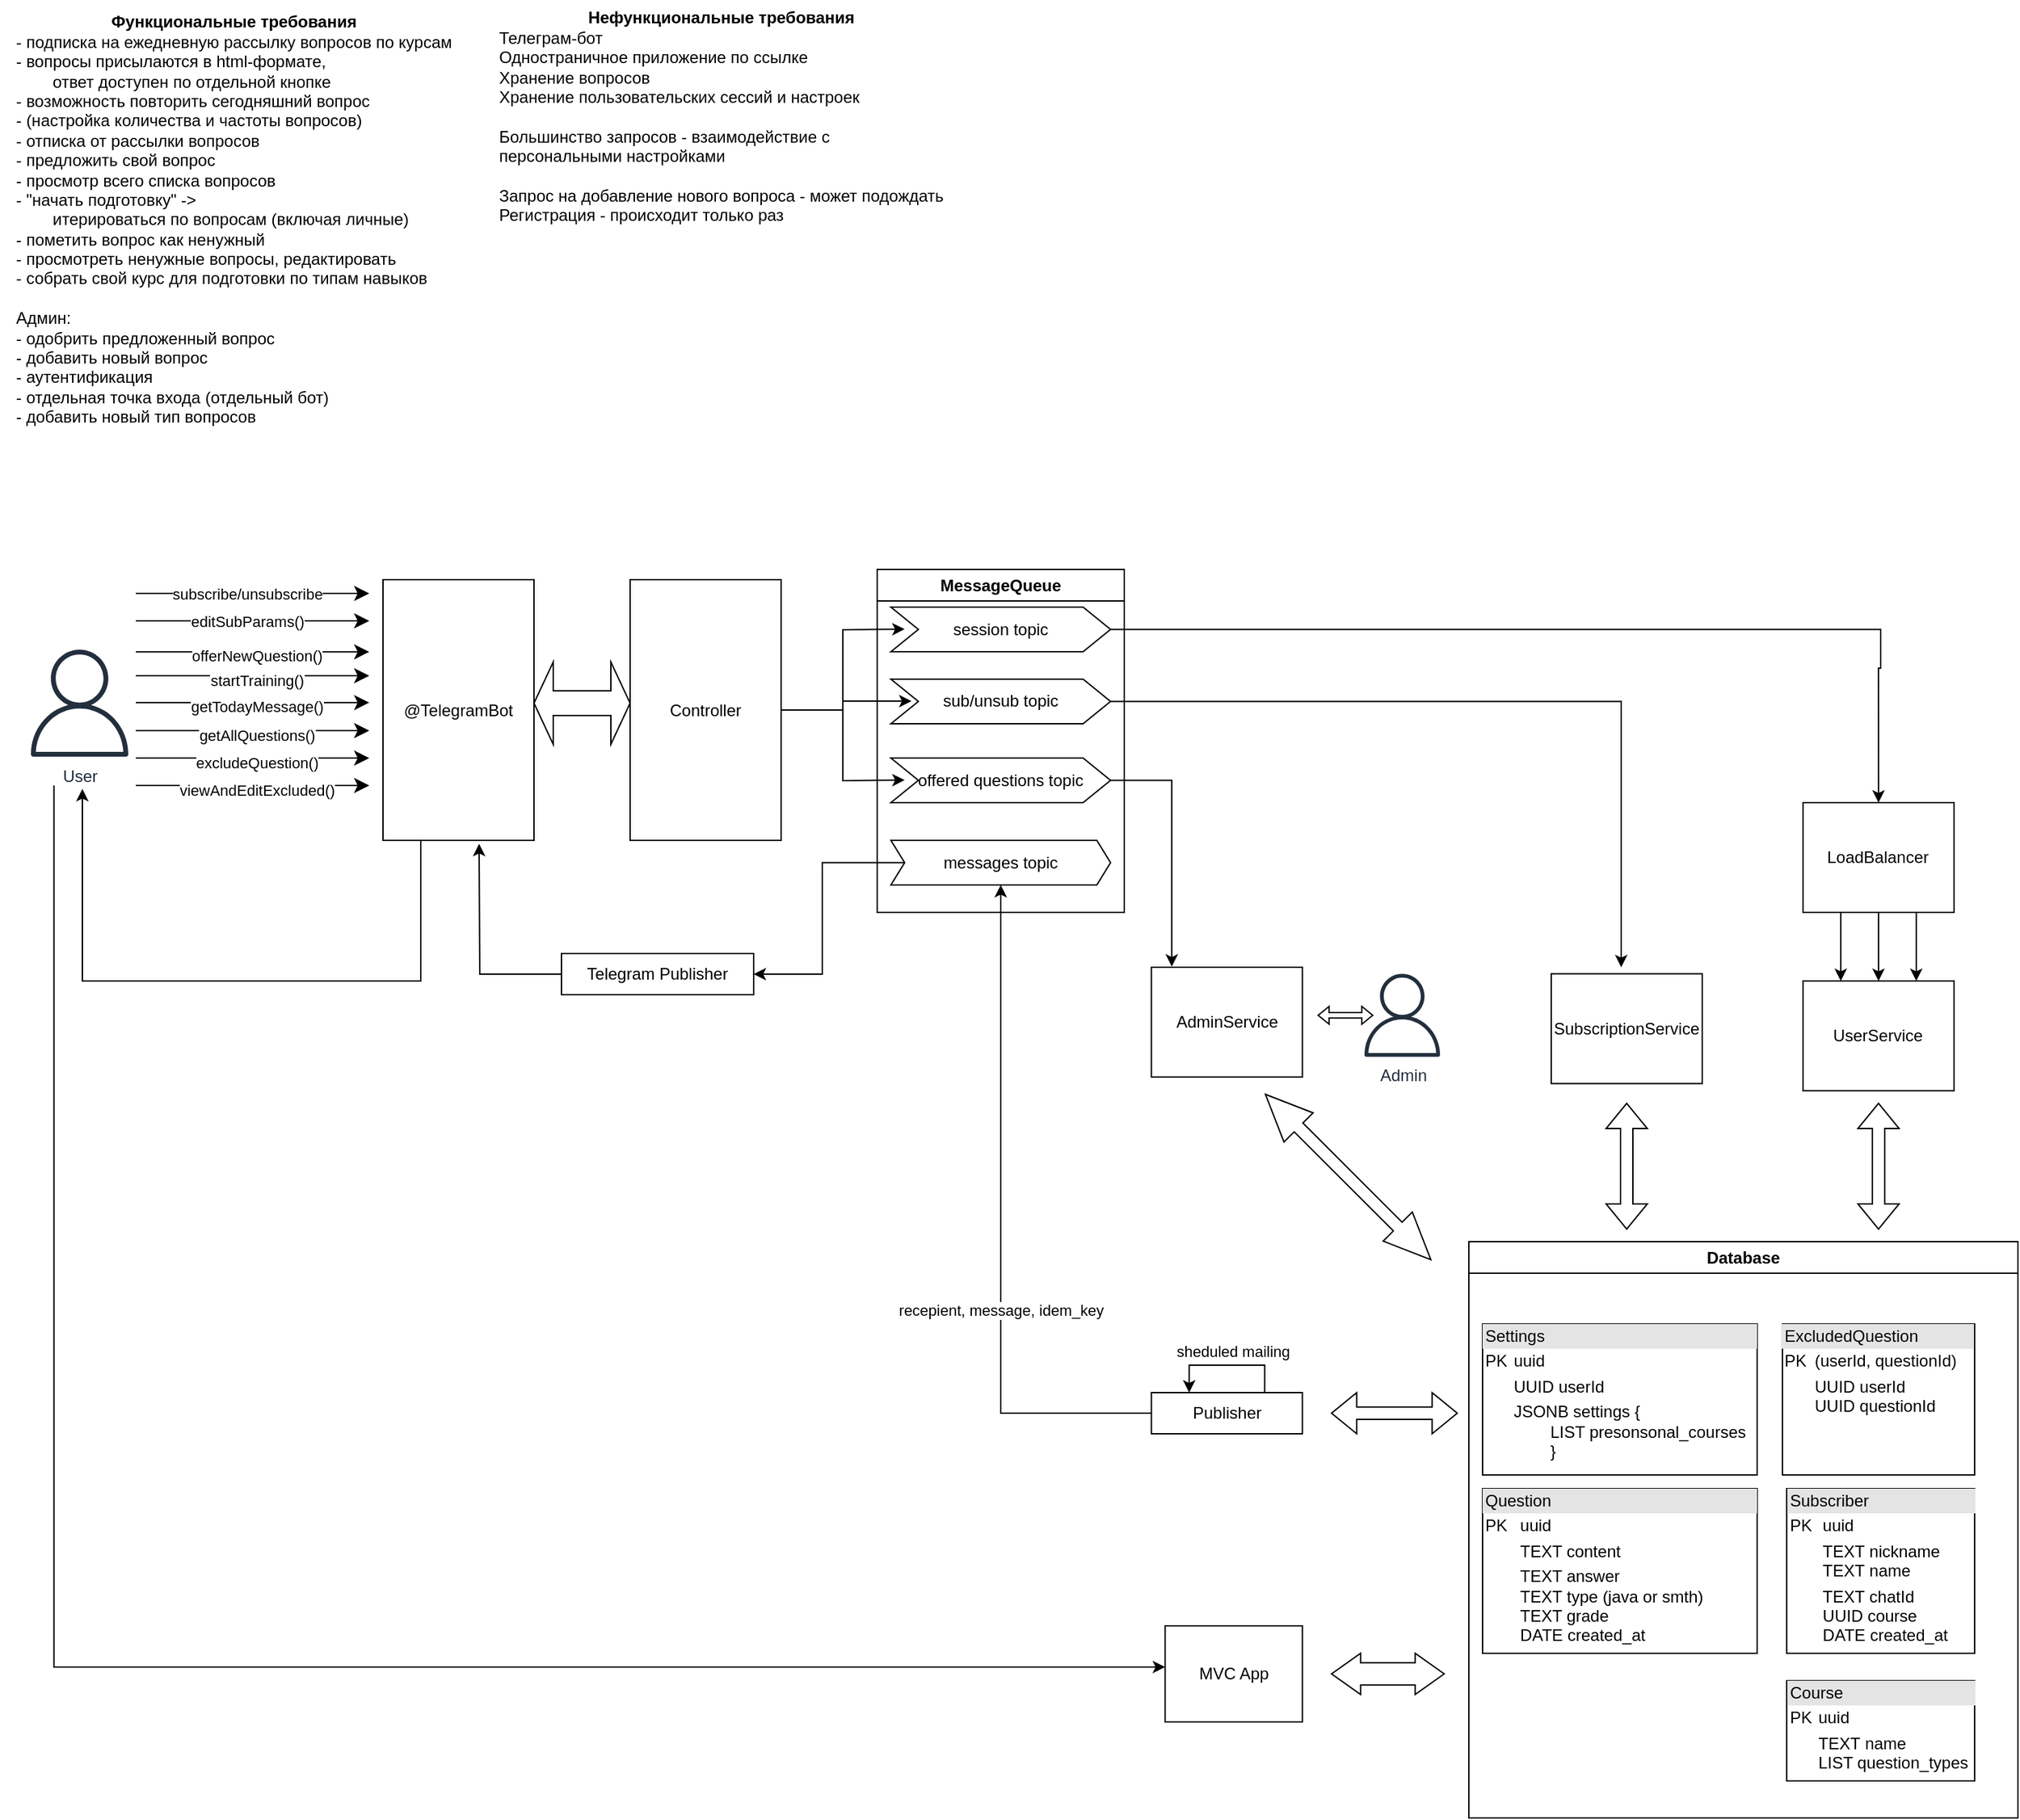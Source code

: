 <mxfile version="24.7.12">
  <diagram name="Страница — 1" id="NHzT-cjriv-6d1ryG_HA">
    <mxGraphModel dx="782" dy="439" grid="1" gridSize="10" guides="1" tooltips="1" connect="1" arrows="1" fold="1" page="1" pageScale="1" pageWidth="1169" pageHeight="827" math="0" shadow="0">
      <root>
        <mxCell id="0" />
        <mxCell id="1" parent="0" />
        <mxCell id="unwX76k_dKx1Uzxo_52H-1" value="&lt;b&gt;Функциональные требования&lt;/b&gt;&lt;div style=&quot;text-align: left;&quot;&gt;- подписка на ежедневную рассылку вопросов по курсам&lt;/div&gt;&lt;div style=&quot;text-align: left;&quot;&gt;- вопросы присылаются в html-формате,&amp;nbsp;&lt;/div&gt;&lt;div style=&quot;text-align: left;&quot;&gt;&lt;span style=&quot;white-space: pre;&quot;&gt;&#x9;&lt;/span&gt;ответ доступен по отдельной кнопке&amp;nbsp;&lt;/div&gt;&lt;div style=&quot;text-align: left;&quot;&gt;- возможность повторить сегодняшний вопрос&lt;/div&gt;&lt;div style=&quot;text-align: left;&quot;&gt;- (настройка количества и частоты вопросов)&lt;/div&gt;&lt;div style=&quot;text-align: left;&quot;&gt;- отписка от рассылки вопросов&lt;/div&gt;&lt;div style=&quot;text-align: left;&quot;&gt;- предложить свой вопрос&lt;/div&gt;&lt;div style=&quot;text-align: left;&quot;&gt;- просмотр всего списка вопросов&lt;/div&gt;&lt;div style=&quot;text-align: left;&quot;&gt;&lt;span style=&quot;background-color: initial;&quot;&gt;- &quot;начать подготовку&quot; -&amp;gt;&amp;nbsp;&lt;/span&gt;&lt;/div&gt;&lt;div style=&quot;text-align: left;&quot;&gt;&lt;span style=&quot;white-space: pre;&quot;&gt;&#x9;&lt;/span&gt;итерироваться по вопросам (включая личные)&lt;/div&gt;&lt;div style=&quot;text-align: left;&quot;&gt;- пометить вопрос как ненужный&lt;/div&gt;&lt;div style=&quot;text-align: left;&quot;&gt;- просмотреть ненужные вопросы, редактировать&lt;/div&gt;&lt;div style=&quot;text-align: left;&quot;&gt;- собрать свой курс для подготовки по типам навыков&lt;/div&gt;&lt;div style=&quot;text-align: left;&quot;&gt;&lt;br&gt;&lt;/div&gt;&lt;div style=&quot;text-align: left;&quot;&gt;Админ:&lt;br&gt;- одобрить предложенный вопрос&lt;br&gt;- добавить новый вопрос&lt;/div&gt;&lt;div style=&quot;text-align: left;&quot;&gt;- аутентификация&lt;/div&gt;&lt;div style=&quot;text-align: left;&quot;&gt;- отдельная точка входа (отдельный бот)&lt;/div&gt;&lt;div style=&quot;text-align: left;&quot;&gt;- добавить новый тип вопросов&lt;/div&gt;" style="text;html=1;align=center;verticalAlign=middle;resizable=0;points=[];autosize=1;strokeColor=none;fillColor=none;" parent="1" vertex="1">
          <mxGeometry x="10" y="5" width="340" height="320" as="geometry" />
        </mxCell>
        <mxCell id="unwX76k_dKx1Uzxo_52H-2" value="&lt;b&gt;Нефункциональные требования&lt;/b&gt;&lt;div style=&quot;text-align: left;&quot;&gt;Телеграм-бот&lt;/div&gt;&lt;div style=&quot;text-align: left;&quot;&gt;Одностраничное приложение по ссылке&lt;/div&gt;&lt;div style=&quot;text-align: left;&quot;&gt;Хранение вопросов&lt;/div&gt;&lt;div style=&quot;text-align: left;&quot;&gt;Хранение пользовательских сессий и настроек&lt;/div&gt;&lt;div style=&quot;text-align: left;&quot;&gt;&lt;br&gt;&lt;/div&gt;&lt;div style=&quot;text-align: left;&quot;&gt;Большинство запросов - взаимодействие с&lt;/div&gt;&lt;div style=&quot;text-align: left;&quot;&gt;персональными настройками&lt;/div&gt;&lt;div style=&quot;text-align: left;&quot;&gt;&lt;br&gt;&lt;/div&gt;&lt;div style=&quot;text-align: left;&quot;&gt;Запрос на добавление нового вопроса - может подождать&lt;/div&gt;&lt;div style=&quot;text-align: left;&quot;&gt;Регистрация - происходит только раз&lt;/div&gt;" style="text;html=1;align=center;verticalAlign=middle;resizable=0;points=[];autosize=1;strokeColor=none;fillColor=none;" parent="1" vertex="1">
          <mxGeometry x="360" y="5" width="350" height="170" as="geometry" />
        </mxCell>
        <mxCell id="unwX76k_dKx1Uzxo_52H-58" style="edgeStyle=orthogonalEdgeStyle;rounded=0;orthogonalLoop=1;jettySize=auto;html=1;" parent="1" target="unwX76k_dKx1Uzxo_52H-56" edge="1">
          <mxGeometry relative="1" as="geometry">
            <mxPoint x="49.3" y="577.5" as="sourcePoint" />
            <Array as="points">
              <mxPoint x="49" y="1220" />
            </Array>
            <mxPoint x="609.0" y="989.97" as="targetPoint" />
          </mxGeometry>
        </mxCell>
        <mxCell id="do9fAFMaDxFVRyvk2iv3-24" style="edgeStyle=orthogonalEdgeStyle;rounded=0;orthogonalLoop=1;jettySize=auto;html=1;exitX=0.25;exitY=1;exitDx=0;exitDy=0;" parent="1" source="unwX76k_dKx1Uzxo_52H-6" edge="1">
          <mxGeometry relative="1" as="geometry">
            <mxPoint x="70" y="580" as="targetPoint" />
            <Array as="points">
              <mxPoint x="317" y="720" />
              <mxPoint x="70" y="720" />
            </Array>
          </mxGeometry>
        </mxCell>
        <mxCell id="unwX76k_dKx1Uzxo_52H-6" value="@TelegramBot" style="html=1;whiteSpace=wrap;" parent="1" vertex="1">
          <mxGeometry x="289" y="427.5" width="110" height="190" as="geometry" />
        </mxCell>
        <mxCell id="unwX76k_dKx1Uzxo_52H-8" value="" style="edgeStyle=segmentEdgeStyle;endArrow=classic;html=1;curved=0;rounded=0;endSize=8;startSize=8;" parent="1" edge="1">
          <mxGeometry width="50" height="50" relative="1" as="geometry">
            <mxPoint x="109" y="457.5" as="sourcePoint" />
            <mxPoint x="279" y="457.5" as="targetPoint" />
            <Array as="points">
              <mxPoint x="249" y="457.5" />
            </Array>
          </mxGeometry>
        </mxCell>
        <mxCell id="unwX76k_dKx1Uzxo_52H-9" value="editSubParams()" style="edgeLabel;html=1;align=center;verticalAlign=middle;resizable=0;points=[];" parent="unwX76k_dKx1Uzxo_52H-8" vertex="1" connectable="0">
          <mxGeometry x="0.031" y="-3" relative="1" as="geometry">
            <mxPoint x="-7" y="-3" as="offset" />
          </mxGeometry>
        </mxCell>
        <mxCell id="unwX76k_dKx1Uzxo_52H-10" value="" style="edgeStyle=segmentEdgeStyle;endArrow=classic;html=1;curved=0;rounded=0;endSize=8;startSize=8;" parent="1" edge="1">
          <mxGeometry width="50" height="50" relative="1" as="geometry">
            <mxPoint x="109" y="480.08" as="sourcePoint" />
            <mxPoint x="279" y="480.08" as="targetPoint" />
            <Array as="points">
              <mxPoint x="249" y="480.08" />
            </Array>
          </mxGeometry>
        </mxCell>
        <mxCell id="unwX76k_dKx1Uzxo_52H-11" value="offerNewQuestion()" style="edgeLabel;html=1;align=center;verticalAlign=middle;resizable=0;points=[];" parent="unwX76k_dKx1Uzxo_52H-10" vertex="1" connectable="0">
          <mxGeometry x="0.031" y="-3" relative="1" as="geometry">
            <mxPoint as="offset" />
          </mxGeometry>
        </mxCell>
        <mxCell id="unwX76k_dKx1Uzxo_52H-14" value="" style="edgeStyle=segmentEdgeStyle;endArrow=classic;html=1;curved=0;rounded=0;endSize=8;startSize=8;" parent="1" edge="1">
          <mxGeometry width="50" height="50" relative="1" as="geometry">
            <mxPoint x="109" y="537.5" as="sourcePoint" />
            <mxPoint x="279" y="537.5" as="targetPoint" />
            <Array as="points">
              <mxPoint x="249" y="537.5" />
            </Array>
          </mxGeometry>
        </mxCell>
        <mxCell id="unwX76k_dKx1Uzxo_52H-15" value="getAllQuestions()" style="edgeLabel;html=1;align=center;verticalAlign=middle;resizable=0;points=[];" parent="unwX76k_dKx1Uzxo_52H-14" vertex="1" connectable="0">
          <mxGeometry x="0.031" y="-3" relative="1" as="geometry">
            <mxPoint as="offset" />
          </mxGeometry>
        </mxCell>
        <mxCell id="unwX76k_dKx1Uzxo_52H-16" value="" style="edgeStyle=segmentEdgeStyle;endArrow=classic;html=1;curved=0;rounded=0;endSize=8;startSize=8;" parent="1" edge="1">
          <mxGeometry width="50" height="50" relative="1" as="geometry">
            <mxPoint x="109" y="557.5" as="sourcePoint" />
            <mxPoint x="279" y="557.5" as="targetPoint" />
            <Array as="points">
              <mxPoint x="249" y="557.5" />
            </Array>
          </mxGeometry>
        </mxCell>
        <mxCell id="unwX76k_dKx1Uzxo_52H-17" value="excludeQuestion()" style="edgeLabel;html=1;align=center;verticalAlign=middle;resizable=0;points=[];" parent="unwX76k_dKx1Uzxo_52H-16" vertex="1" connectable="0">
          <mxGeometry x="0.031" y="-3" relative="1" as="geometry">
            <mxPoint as="offset" />
          </mxGeometry>
        </mxCell>
        <mxCell id="unwX76k_dKx1Uzxo_52H-19" value="" style="edgeStyle=segmentEdgeStyle;endArrow=classic;html=1;curved=0;rounded=0;endSize=8;startSize=8;" parent="1" edge="1">
          <mxGeometry width="50" height="50" relative="1" as="geometry">
            <mxPoint x="109" y="577.5" as="sourcePoint" />
            <mxPoint x="279" y="577.5" as="targetPoint" />
            <Array as="points">
              <mxPoint x="249" y="577.5" />
            </Array>
          </mxGeometry>
        </mxCell>
        <mxCell id="unwX76k_dKx1Uzxo_52H-20" value="viewAndEditExcluded()" style="edgeLabel;html=1;align=center;verticalAlign=middle;resizable=0;points=[];" parent="unwX76k_dKx1Uzxo_52H-19" vertex="1" connectable="0">
          <mxGeometry x="0.031" y="-3" relative="1" as="geometry">
            <mxPoint as="offset" />
          </mxGeometry>
        </mxCell>
        <mxCell id="unwX76k_dKx1Uzxo_52H-81" style="edgeStyle=orthogonalEdgeStyle;rounded=0;orthogonalLoop=1;jettySize=auto;html=1;exitX=1;exitY=0.5;exitDx=0;exitDy=0;" parent="1" source="unwX76k_dKx1Uzxo_52H-21" edge="1">
          <mxGeometry relative="1" as="geometry">
            <mxPoint x="669" y="463.5" as="targetPoint" />
          </mxGeometry>
        </mxCell>
        <mxCell id="unwX76k_dKx1Uzxo_52H-82" style="edgeStyle=orthogonalEdgeStyle;rounded=0;orthogonalLoop=1;jettySize=auto;html=1;exitX=1;exitY=0.5;exitDx=0;exitDy=0;" parent="1" edge="1">
          <mxGeometry relative="1" as="geometry">
            <mxPoint x="674" y="516" as="targetPoint" />
            <Array as="points">
              <mxPoint x="624" y="522" />
              <mxPoint x="624" y="516" />
            </Array>
            <mxPoint x="583" y="522.5" as="sourcePoint" />
          </mxGeometry>
        </mxCell>
        <mxCell id="unwX76k_dKx1Uzxo_52H-83" style="edgeStyle=orthogonalEdgeStyle;rounded=0;orthogonalLoop=1;jettySize=auto;html=1;exitX=1;exitY=0.5;exitDx=0;exitDy=0;" parent="1" source="unwX76k_dKx1Uzxo_52H-21" edge="1">
          <mxGeometry relative="1" as="geometry">
            <mxPoint x="669" y="573.5" as="targetPoint" />
          </mxGeometry>
        </mxCell>
        <mxCell id="unwX76k_dKx1Uzxo_52H-21" value="Controller" style="html=1;whiteSpace=wrap;" parent="1" vertex="1">
          <mxGeometry x="469" y="427.5" width="110" height="190" as="geometry" />
        </mxCell>
        <mxCell id="unwX76k_dKx1Uzxo_52H-22" value="" style="shape=doubleArrow;whiteSpace=wrap;html=1;" parent="1" vertex="1">
          <mxGeometry x="399" y="487.5" width="70" height="60" as="geometry" />
        </mxCell>
        <mxCell id="unwX76k_dKx1Uzxo_52H-26" value="" style="edgeStyle=segmentEdgeStyle;endArrow=classic;html=1;curved=0;rounded=0;endSize=8;startSize=8;" parent="1" edge="1">
          <mxGeometry width="50" height="50" relative="1" as="geometry">
            <mxPoint x="109" y="437.5" as="sourcePoint" />
            <mxPoint x="279" y="437.5" as="targetPoint" />
            <Array as="points">
              <mxPoint x="249" y="437.5" />
            </Array>
          </mxGeometry>
        </mxCell>
        <mxCell id="unwX76k_dKx1Uzxo_52H-27" value="subscribe/unsubscribe" style="edgeLabel;html=1;align=center;verticalAlign=middle;resizable=0;points=[];" parent="unwX76k_dKx1Uzxo_52H-26" vertex="1" connectable="0">
          <mxGeometry x="0.031" y="-3" relative="1" as="geometry">
            <mxPoint x="-7" y="-3" as="offset" />
          </mxGeometry>
        </mxCell>
        <mxCell id="unwX76k_dKx1Uzxo_52H-33" value="MessageQueue" style="swimlane;whiteSpace=wrap;html=1;" parent="1" vertex="1">
          <mxGeometry x="649" y="420" width="180" height="250" as="geometry">
            <mxRectangle x="620" y="170" width="130" height="30" as="alternateBounds" />
          </mxGeometry>
        </mxCell>
        <mxCell id="unwX76k_dKx1Uzxo_52H-36" value="session topic" style="shape=step;perimeter=stepPerimeter;whiteSpace=wrap;html=1;fixedSize=1;" parent="unwX76k_dKx1Uzxo_52H-33" vertex="1">
          <mxGeometry x="10" y="27.5" width="160" height="32.5" as="geometry" />
        </mxCell>
        <mxCell id="unwX76k_dKx1Uzxo_52H-37" value="sub/unsub topic" style="shape=step;perimeter=stepPerimeter;whiteSpace=wrap;html=1;fixedSize=1;" parent="unwX76k_dKx1Uzxo_52H-33" vertex="1">
          <mxGeometry x="10" y="80" width="160" height="32.5" as="geometry" />
        </mxCell>
        <mxCell id="unwX76k_dKx1Uzxo_52H-38" value="offered questions topic" style="shape=step;perimeter=stepPerimeter;whiteSpace=wrap;html=1;fixedSize=1;" parent="unwX76k_dKx1Uzxo_52H-33" vertex="1">
          <mxGeometry x="10" y="137.5" width="160" height="32.5" as="geometry" />
        </mxCell>
        <mxCell id="unwX76k_dKx1Uzxo_52H-66" value="messages topic" style="shape=step;perimeter=stepPerimeter;whiteSpace=wrap;html=1;fixedSize=1;size=10;" parent="unwX76k_dKx1Uzxo_52H-33" vertex="1">
          <mxGeometry x="10" y="197.5" width="160" height="32.5" as="geometry" />
        </mxCell>
        <mxCell id="unwX76k_dKx1Uzxo_52H-43" value="SubscriptionService" style="html=1;whiteSpace=wrap;" parent="1" vertex="1">
          <mxGeometry x="1140" y="714.75" width="110" height="80" as="geometry" />
        </mxCell>
        <mxCell id="unwX76k_dKx1Uzxo_52H-44" style="edgeStyle=orthogonalEdgeStyle;rounded=0;orthogonalLoop=1;jettySize=auto;html=1;exitX=1;exitY=0.5;exitDx=0;exitDy=0;" parent="1" source="unwX76k_dKx1Uzxo_52H-37" edge="1">
          <mxGeometry relative="1" as="geometry">
            <mxPoint x="1191" y="710" as="targetPoint" />
            <Array as="points">
              <mxPoint x="1191" y="516" />
            </Array>
          </mxGeometry>
        </mxCell>
        <mxCell id="unwX76k_dKx1Uzxo_52H-42" style="edgeStyle=orthogonalEdgeStyle;rounded=0;orthogonalLoop=1;jettySize=auto;html=1;exitX=1;exitY=0.5;exitDx=0;exitDy=0;entryX=0.135;entryY=-0.006;entryDx=0;entryDy=0;entryPerimeter=0;" parent="1" source="unwX76k_dKx1Uzxo_52H-38" target="E0ScL-8jHPoLQKclKh1x-1" edge="1">
          <mxGeometry relative="1" as="geometry">
            <mxPoint x="869" y="647.5" as="targetPoint" />
          </mxGeometry>
        </mxCell>
        <mxCell id="unwX76k_dKx1Uzxo_52H-51" style="edgeStyle=orthogonalEdgeStyle;rounded=0;orthogonalLoop=1;jettySize=auto;html=1;exitX=0.25;exitY=1;exitDx=0;exitDy=0;entryX=0.25;entryY=0;entryDx=0;entryDy=0;" parent="1" source="unwX76k_dKx1Uzxo_52H-45" target="unwX76k_dKx1Uzxo_52H-48" edge="1">
          <mxGeometry relative="1" as="geometry" />
        </mxCell>
        <mxCell id="unwX76k_dKx1Uzxo_52H-52" style="edgeStyle=orthogonalEdgeStyle;rounded=0;orthogonalLoop=1;jettySize=auto;html=1;exitX=0.5;exitY=1;exitDx=0;exitDy=0;entryX=0.5;entryY=0;entryDx=0;entryDy=0;" parent="1" source="unwX76k_dKx1Uzxo_52H-45" target="unwX76k_dKx1Uzxo_52H-48" edge="1">
          <mxGeometry relative="1" as="geometry" />
        </mxCell>
        <mxCell id="unwX76k_dKx1Uzxo_52H-53" style="edgeStyle=orthogonalEdgeStyle;rounded=0;orthogonalLoop=1;jettySize=auto;html=1;exitX=0.75;exitY=1;exitDx=0;exitDy=0;entryX=0.75;entryY=0;entryDx=0;entryDy=0;" parent="1" source="unwX76k_dKx1Uzxo_52H-45" target="unwX76k_dKx1Uzxo_52H-48" edge="1">
          <mxGeometry relative="1" as="geometry" />
        </mxCell>
        <mxCell id="unwX76k_dKx1Uzxo_52H-45" value="LoadBalancer" style="html=1;whiteSpace=wrap;" parent="1" vertex="1">
          <mxGeometry x="1323.44" y="590" width="110" height="80" as="geometry" />
        </mxCell>
        <mxCell id="unwX76k_dKx1Uzxo_52H-46" style="edgeStyle=orthogonalEdgeStyle;rounded=0;orthogonalLoop=1;jettySize=auto;html=1;exitX=1;exitY=0.5;exitDx=0;exitDy=0;entryX=0.5;entryY=0;entryDx=0;entryDy=0;" parent="1" source="unwX76k_dKx1Uzxo_52H-36" target="unwX76k_dKx1Uzxo_52H-45" edge="1">
          <mxGeometry relative="1" as="geometry">
            <mxPoint x="1350" y="492" as="targetPoint" />
            <Array as="points">
              <mxPoint x="1380" y="464" />
              <mxPoint x="1380" y="492" />
            </Array>
          </mxGeometry>
        </mxCell>
        <mxCell id="unwX76k_dKx1Uzxo_52H-48" value="UserService" style="html=1;whiteSpace=wrap;" parent="1" vertex="1">
          <mxGeometry x="1323.44" y="720" width="110" height="80" as="geometry" />
        </mxCell>
        <mxCell id="unwX76k_dKx1Uzxo_52H-56" value="MVC App" style="html=1;whiteSpace=wrap;" parent="1" vertex="1">
          <mxGeometry x="858.75" y="1190" width="100" height="70" as="geometry" />
        </mxCell>
        <mxCell id="unwX76k_dKx1Uzxo_52H-57" value="" style="shape=doubleArrow;whiteSpace=wrap;html=1;rotation=-180;arrowWidth=0.539;arrowSize=0.258;" parent="1" vertex="1">
          <mxGeometry x="980" y="1210" width="82.06" height="30" as="geometry" />
        </mxCell>
        <mxCell id="LJ0WtUnh6nf4_cgdIdeV-19" style="edgeStyle=orthogonalEdgeStyle;rounded=0;orthogonalLoop=1;jettySize=auto;html=1;exitX=0;exitY=0.5;exitDx=0;exitDy=0;entryX=0.5;entryY=1;entryDx=0;entryDy=0;" parent="1" source="unwX76k_dKx1Uzxo_52H-70" target="unwX76k_dKx1Uzxo_52H-66" edge="1">
          <mxGeometry relative="1" as="geometry" />
        </mxCell>
        <mxCell id="LJ0WtUnh6nf4_cgdIdeV-20" value="recepient, message, idem_key" style="edgeLabel;html=1;align=center;verticalAlign=middle;resizable=0;points=[];" parent="LJ0WtUnh6nf4_cgdIdeV-19" vertex="1" connectable="0">
          <mxGeometry x="0.375" y="-5" relative="1" as="geometry">
            <mxPoint x="-5" y="155" as="offset" />
          </mxGeometry>
        </mxCell>
        <mxCell id="unwX76k_dKx1Uzxo_52H-70" value="Publisher" style="html=1;whiteSpace=wrap;" parent="1" vertex="1">
          <mxGeometry x="848.75" y="1020" width="110" height="30" as="geometry" />
        </mxCell>
        <mxCell id="unwX76k_dKx1Uzxo_52H-89" value="&lt;div style=&quot;box-sizing:border-box;width:100%;background:#e4e4e4;padding:2px;&quot;&gt;Settings&lt;/div&gt;&lt;table style=&quot;width:100%;font-size:1em;&quot; cellpadding=&quot;2&quot; cellspacing=&quot;0&quot;&gt;&lt;tbody&gt;&lt;tr&gt;&lt;td&gt;PK&lt;/td&gt;&lt;td&gt;uuid&lt;/td&gt;&lt;/tr&gt;&lt;tr&gt;&lt;td&gt;&lt;br&gt;&lt;/td&gt;&lt;td&gt;UUID userId&lt;/td&gt;&lt;/tr&gt;&lt;tr&gt;&lt;td&gt;&lt;br&gt;&lt;/td&gt;&lt;td&gt;JSONB settings {&lt;br&gt;&lt;span style=&quot;white-space: pre;&quot;&gt;&#x9;&lt;/span&gt;LIST presonsonal_courses&lt;br&gt;&lt;span style=&quot;white-space: pre;&quot;&gt;&#x9;&lt;/span&gt;}&lt;/td&gt;&lt;/tr&gt;&lt;/tbody&gt;&lt;/table&gt;" style="verticalAlign=top;align=left;overflow=fill;html=1;whiteSpace=wrap;" parent="1" vertex="1">
          <mxGeometry x="1090" y="970" width="200" height="110" as="geometry" />
        </mxCell>
        <mxCell id="unwX76k_dKx1Uzxo_52H-98" value="" style="edgeStyle=segmentEdgeStyle;endArrow=classic;html=1;curved=0;rounded=0;endSize=8;startSize=8;" parent="1" edge="1">
          <mxGeometry width="50" height="50" relative="1" as="geometry">
            <mxPoint x="109" y="517.08" as="sourcePoint" />
            <mxPoint x="279" y="517.08" as="targetPoint" />
            <Array as="points">
              <mxPoint x="249" y="517.08" />
            </Array>
          </mxGeometry>
        </mxCell>
        <mxCell id="unwX76k_dKx1Uzxo_52H-99" value="getTodayMessage()" style="edgeLabel;html=1;align=center;verticalAlign=middle;resizable=0;points=[];" parent="unwX76k_dKx1Uzxo_52H-98" vertex="1" connectable="0">
          <mxGeometry x="0.031" y="-3" relative="1" as="geometry">
            <mxPoint as="offset" />
          </mxGeometry>
        </mxCell>
        <mxCell id="unwX76k_dKx1Uzxo_52H-100" value="" style="edgeStyle=segmentEdgeStyle;endArrow=classic;html=1;curved=0;rounded=0;endSize=8;startSize=8;" parent="1" edge="1">
          <mxGeometry width="50" height="50" relative="1" as="geometry">
            <mxPoint x="109" y="497.5" as="sourcePoint" />
            <mxPoint x="279" y="497.5" as="targetPoint" />
            <Array as="points">
              <mxPoint x="249" y="497.5" />
            </Array>
          </mxGeometry>
        </mxCell>
        <mxCell id="unwX76k_dKx1Uzxo_52H-101" value="startTraining()" style="edgeLabel;html=1;align=center;verticalAlign=middle;resizable=0;points=[];" parent="unwX76k_dKx1Uzxo_52H-100" vertex="1" connectable="0">
          <mxGeometry x="0.031" y="-3" relative="1" as="geometry">
            <mxPoint as="offset" />
          </mxGeometry>
        </mxCell>
        <mxCell id="do9fAFMaDxFVRyvk2iv3-5" style="edgeStyle=orthogonalEdgeStyle;rounded=0;orthogonalLoop=1;jettySize=auto;html=1;exitX=0;exitY=0.5;exitDx=0;exitDy=0;" parent="1" source="do9fAFMaDxFVRyvk2iv3-2" edge="1">
          <mxGeometry relative="1" as="geometry">
            <mxPoint x="359" y="620" as="targetPoint" />
          </mxGeometry>
        </mxCell>
        <mxCell id="do9fAFMaDxFVRyvk2iv3-2" value="Telegram Publisher" style="html=1;whiteSpace=wrap;" parent="1" vertex="1">
          <mxGeometry x="419" y="700" width="140" height="30" as="geometry" />
        </mxCell>
        <mxCell id="do9fAFMaDxFVRyvk2iv3-4" style="edgeStyle=orthogonalEdgeStyle;rounded=0;orthogonalLoop=1;jettySize=auto;html=1;entryX=1;entryY=0.5;entryDx=0;entryDy=0;" parent="1" source="unwX76k_dKx1Uzxo_52H-66" target="do9fAFMaDxFVRyvk2iv3-2" edge="1">
          <mxGeometry relative="1" as="geometry" />
        </mxCell>
        <mxCell id="do9fAFMaDxFVRyvk2iv3-6" value="User" style="sketch=0;outlineConnect=0;fontColor=#232F3E;gradientColor=none;fillColor=#232F3D;strokeColor=none;dashed=0;verticalLabelPosition=bottom;verticalAlign=top;align=center;html=1;fontSize=12;fontStyle=0;aspect=fixed;pointerEvents=1;shape=mxgraph.aws4.user;" parent="1" vertex="1">
          <mxGeometry x="29" y="478.5" width="78" height="78" as="geometry" />
        </mxCell>
        <mxCell id="E0ScL-8jHPoLQKclKh1x-1" value="AdminService" style="html=1;whiteSpace=wrap;" parent="1" vertex="1">
          <mxGeometry x="848.75" y="710" width="110" height="80" as="geometry" />
        </mxCell>
        <mxCell id="E0ScL-8jHPoLQKclKh1x-7" value="Admin" style="sketch=0;outlineConnect=0;fontColor=#232F3E;gradientColor=none;fillColor=#232F3D;strokeColor=none;dashed=0;verticalLabelPosition=bottom;verticalAlign=top;align=center;html=1;fontSize=12;fontStyle=0;aspect=fixed;pointerEvents=1;shape=mxgraph.aws4.user;" parent="1" vertex="1">
          <mxGeometry x="1001.25" y="714.75" width="60.5" height="60.5" as="geometry" />
        </mxCell>
        <mxCell id="E0ScL-8jHPoLQKclKh1x-8" value="" style="shape=doubleArrow;whiteSpace=wrap;html=1;rotation=-180;" parent="1" vertex="1">
          <mxGeometry x="970.25" y="738.5" width="39.75" height="13" as="geometry" />
        </mxCell>
        <mxCell id="LJ0WtUnh6nf4_cgdIdeV-21" value="Database" style="swimlane;whiteSpace=wrap;html=1;" parent="1" vertex="1">
          <mxGeometry x="1080" y="910" width="400" height="420" as="geometry" />
        </mxCell>
        <mxCell id="unwX76k_dKx1Uzxo_52H-87" value="&lt;div style=&quot;box-sizing:border-box;width:100%;background:#e4e4e4;padding:2px;&quot;&gt;Question&lt;/div&gt;&lt;table style=&quot;width:100%;font-size:1em;&quot; cellpadding=&quot;2&quot; cellspacing=&quot;0&quot;&gt;&lt;tbody&gt;&lt;tr&gt;&lt;td&gt;PK&lt;/td&gt;&lt;td&gt;uuid&lt;/td&gt;&lt;/tr&gt;&lt;tr&gt;&lt;td&gt;&lt;br&gt;&lt;/td&gt;&lt;td&gt;TEXT content&lt;/td&gt;&lt;/tr&gt;&lt;tr&gt;&lt;td&gt;&lt;/td&gt;&lt;td&gt;TEXT answer&lt;br&gt;TEXT&amp;nbsp;type (java or smth)&lt;br&gt;TEXT grade&lt;br&gt;DATE created_at&lt;br&gt;&lt;/td&gt;&lt;/tr&gt;&lt;/tbody&gt;&lt;/table&gt;" style="verticalAlign=top;align=left;overflow=fill;html=1;whiteSpace=wrap;" parent="LJ0WtUnh6nf4_cgdIdeV-21" vertex="1">
          <mxGeometry x="10" y="180" width="200" height="120" as="geometry" />
        </mxCell>
        <mxCell id="unwX76k_dKx1Uzxo_52H-93" value="&lt;div style=&quot;box-sizing:border-box;width:100%;background:#e4e4e4;padding:2px;&quot;&gt;ExcludedQuestion&lt;/div&gt;&lt;table style=&quot;width:100%;font-size:1em;&quot; cellpadding=&quot;2&quot; cellspacing=&quot;0&quot;&gt;&lt;tbody&gt;&lt;tr&gt;&lt;td&gt;PK&lt;/td&gt;&lt;td&gt;(userId, questionId)&lt;/td&gt;&lt;/tr&gt;&lt;tr&gt;&lt;td&gt;&lt;br&gt;&lt;/td&gt;&lt;td&gt;UUID userId&lt;br&gt;UUID questionId&lt;br&gt;&lt;/td&gt;&lt;/tr&gt;&lt;/tbody&gt;&lt;/table&gt;" style="verticalAlign=top;align=left;overflow=fill;html=1;whiteSpace=wrap;" parent="LJ0WtUnh6nf4_cgdIdeV-21" vertex="1">
          <mxGeometry x="228.44" y="60" width="140" height="110" as="geometry" />
        </mxCell>
        <mxCell id="unwX76k_dKx1Uzxo_52H-88" value="&lt;div style=&quot;box-sizing:border-box;width:100%;background:#e4e4e4;padding:2px;&quot;&gt;Subscriber&lt;/div&gt;&lt;table style=&quot;width:100%;font-size:1em;&quot; cellpadding=&quot;2&quot; cellspacing=&quot;0&quot;&gt;&lt;tbody&gt;&lt;tr&gt;&lt;td&gt;PK&lt;/td&gt;&lt;td&gt;uuid&lt;/td&gt;&lt;/tr&gt;&lt;tr&gt;&lt;td&gt;&lt;br&gt;&lt;/td&gt;&lt;td&gt;TEXT&amp;nbsp;nickname&lt;br&gt;TEXT&amp;nbsp;name&lt;span style=&quot;color: rgba(0, 0, 0, 0); font-family: monospace; font-size: 0px; text-wrap: nowrap;&quot;&gt;%3CmxGraphModel%3E%3Croot%3E%3CmxCell%20id%3D%220%22%2F%3E%3CmxCell%20id%3D%221%22%20parent%3D%220%22%2F%3E%3CmxCell%20id%3D%222%22%20value%3D%22%22%20style%3D%22edgeStyle%3DsegmentEdgeStyle%3BendArrow%3Dclassic%3Bhtml%3D1%3Bcurved%3D0%3Brounded%3D0%3BendSize%3D8%3BstartSize%3D8%3B%22%20edge%3D%221%22%20parent%3D%221%22%3E%3CmxGeometry%20width%3D%2250%22%20height%3D%2250%22%20relative%3D%221%22%20as%3D%22geometry%22%3E%3CmxPoint%20x%3D%22110%22%20y%3D%22450%22%20as%3D%22sourcePoint%22%2F%3E%3CmxPoint%20x%3D%22280%22%20y%3D%22450%22%20as%3D%22targetPoint%22%2F%3E%3CArray%20as%3D%22points%22%3E%3CmxPoint%20x%3D%22250%22%20y%3D%22450%22%2F%3E%3C%2FArray%3E%3C%2FmxGeometry%3E%3C%2FmxCell%3E%3CmxCell%20id%3D%223%22%20value%3D%22getTodayMessage()%22%20style%3D%22edgeLabel%3Bhtml%3D1%3Balign%3Dcenter%3BverticalAlign%3Dmiddle%3Bresizable%3D0%3Bpoints%3D%5B%5D%3B%22%20vertex%3D%221%22%20connectable%3D%220%22%20parent%3D%222%22%3E%3CmxGeometry%20x%3D%220.031%22%20y%3D%22-3%22%20relative%3D%221%22%20as%3D%22geometry%22%3E%3CmxPoint%20as%3D%22offset%22%2F%3E%3C%2FmxGeometry%3E%3C%2FmxCell%3E%3C%2Froot%3E%3C%2FmxGraphModel%3E&lt;/span&gt;&lt;/td&gt;&lt;/tr&gt;&lt;tr&gt;&lt;td&gt;&lt;/td&gt;&lt;td&gt;TEXT&amp;nbsp;chatId&lt;br&gt;UUID course&lt;br&gt;DATE created_at&lt;/td&gt;&lt;/tr&gt;&lt;/tbody&gt;&lt;/table&gt;" style="verticalAlign=top;align=left;overflow=fill;html=1;whiteSpace=wrap;" parent="LJ0WtUnh6nf4_cgdIdeV-21" vertex="1">
          <mxGeometry x="231.57" y="180" width="136.87" height="120" as="geometry" />
        </mxCell>
        <mxCell id="DGOtOLyAxqDi3p21VE_j-4" value="&lt;div style=&quot;box-sizing:border-box;width:100%;background:#e4e4e4;padding:2px;&quot;&gt;Course&lt;/div&gt;&lt;table style=&quot;width:100%;font-size:1em;&quot; cellpadding=&quot;2&quot; cellspacing=&quot;0&quot;&gt;&lt;tbody&gt;&lt;tr&gt;&lt;td&gt;PK&lt;/td&gt;&lt;td&gt;uuid&lt;/td&gt;&lt;/tr&gt;&lt;tr&gt;&lt;td&gt;&lt;br&gt;&lt;/td&gt;&lt;td&gt;TEXT&amp;nbsp;name&lt;br&gt;LIST question_types&lt;/td&gt;&lt;/tr&gt;&lt;/tbody&gt;&lt;/table&gt;" style="verticalAlign=top;align=left;overflow=fill;html=1;whiteSpace=wrap;" parent="LJ0WtUnh6nf4_cgdIdeV-21" vertex="1">
          <mxGeometry x="231.57" y="320" width="136.87" height="73" as="geometry" />
        </mxCell>
        <mxCell id="LJ0WtUnh6nf4_cgdIdeV-22" value="" style="shape=doubleArrow;whiteSpace=wrap;html=1;rotation=90;" parent="1" vertex="1">
          <mxGeometry x="1332.66" y="840" width="91.56" height="30" as="geometry" />
        </mxCell>
        <mxCell id="LJ0WtUnh6nf4_cgdIdeV-23" value="" style="shape=doubleArrow;whiteSpace=wrap;html=1;rotation=90;" parent="1" vertex="1">
          <mxGeometry x="1149.22" y="840" width="91.56" height="30" as="geometry" />
        </mxCell>
        <mxCell id="LJ0WtUnh6nf4_cgdIdeV-24" value="" style="shape=doubleArrow;whiteSpace=wrap;html=1;rotation=45;" parent="1" vertex="1">
          <mxGeometry x="906.9" y="847.85" width="170.35" height="30" as="geometry" />
        </mxCell>
        <mxCell id="LJ0WtUnh6nf4_cgdIdeV-25" value="" style="shape=doubleArrow;whiteSpace=wrap;html=1;rotation=-180;" parent="1" vertex="1">
          <mxGeometry x="980" y="1020" width="91.56" height="30" as="geometry" />
        </mxCell>
        <mxCell id="LJ0WtUnh6nf4_cgdIdeV-26" style="edgeStyle=orthogonalEdgeStyle;rounded=0;orthogonalLoop=1;jettySize=auto;html=1;exitX=0.75;exitY=0;exitDx=0;exitDy=0;entryX=0.25;entryY=0;entryDx=0;entryDy=0;" parent="1" source="unwX76k_dKx1Uzxo_52H-70" target="unwX76k_dKx1Uzxo_52H-70" edge="1">
          <mxGeometry relative="1" as="geometry">
            <Array as="points">
              <mxPoint x="931" y="1000" />
              <mxPoint x="876" y="1000" />
            </Array>
          </mxGeometry>
        </mxCell>
        <mxCell id="LJ0WtUnh6nf4_cgdIdeV-27" value="sheduled mailing" style="edgeLabel;html=1;align=center;verticalAlign=middle;resizable=0;points=[];" parent="LJ0WtUnh6nf4_cgdIdeV-26" vertex="1" connectable="0">
          <mxGeometry x="-0.133" y="-2" relative="1" as="geometry">
            <mxPoint x="-3" y="-8" as="offset" />
          </mxGeometry>
        </mxCell>
      </root>
    </mxGraphModel>
  </diagram>
</mxfile>
